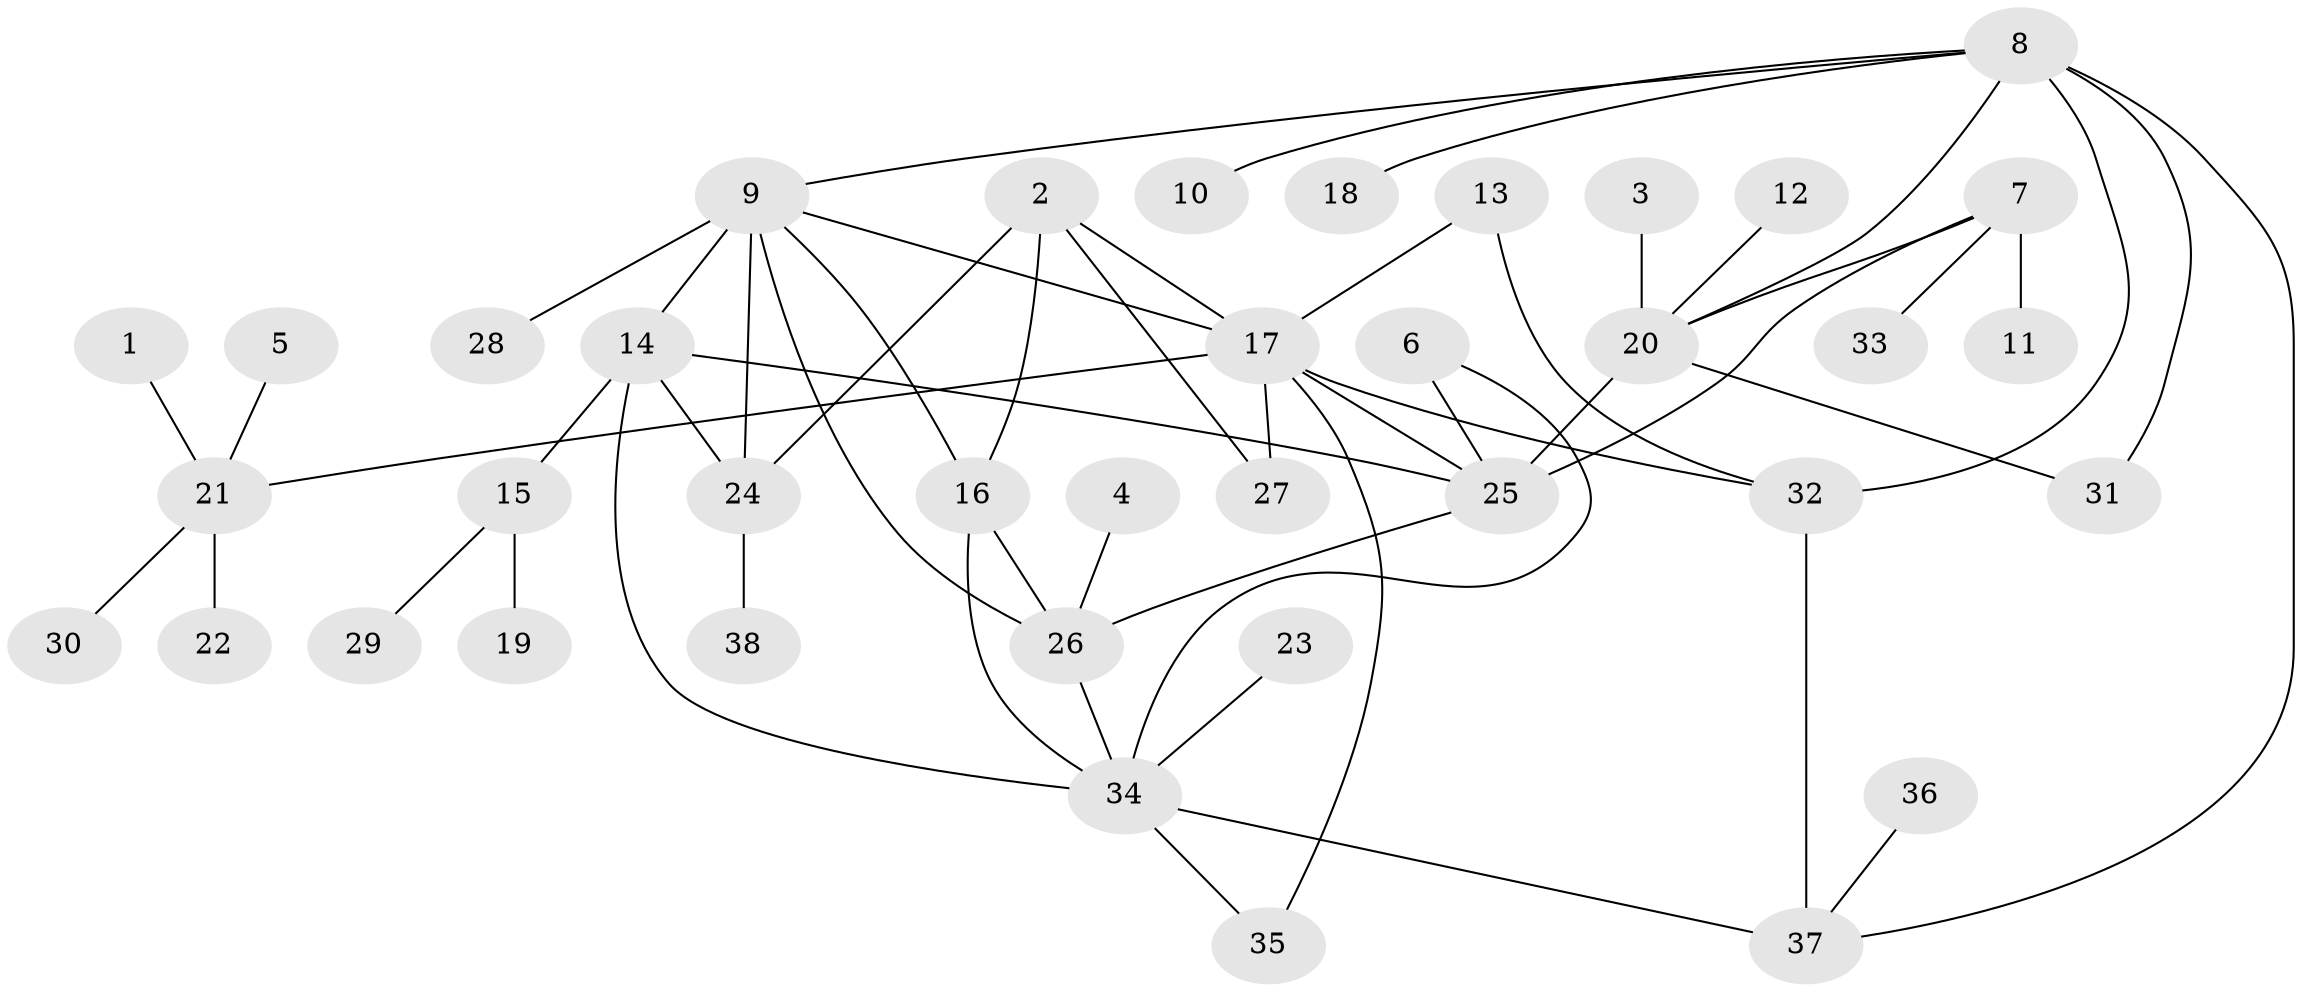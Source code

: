 // original degree distribution, {5: 0.0425531914893617, 11: 0.0425531914893617, 6: 0.06382978723404255, 7: 0.05319148936170213, 10: 0.010638297872340425, 4: 0.031914893617021274, 3: 0.031914893617021274, 1: 0.6170212765957447, 2: 0.10638297872340426}
// Generated by graph-tools (version 1.1) at 2025/37/03/04/25 23:37:48]
// undirected, 38 vertices, 55 edges
graph export_dot {
  node [color=gray90,style=filled];
  1;
  2;
  3;
  4;
  5;
  6;
  7;
  8;
  9;
  10;
  11;
  12;
  13;
  14;
  15;
  16;
  17;
  18;
  19;
  20;
  21;
  22;
  23;
  24;
  25;
  26;
  27;
  28;
  29;
  30;
  31;
  32;
  33;
  34;
  35;
  36;
  37;
  38;
  1 -- 21 [weight=1.0];
  2 -- 16 [weight=1.0];
  2 -- 17 [weight=2.0];
  2 -- 24 [weight=1.0];
  2 -- 27 [weight=2.0];
  3 -- 20 [weight=1.0];
  4 -- 26 [weight=1.0];
  5 -- 21 [weight=1.0];
  6 -- 25 [weight=1.0];
  6 -- 34 [weight=1.0];
  7 -- 11 [weight=1.0];
  7 -- 20 [weight=1.0];
  7 -- 25 [weight=2.0];
  7 -- 33 [weight=1.0];
  8 -- 9 [weight=1.0];
  8 -- 10 [weight=1.0];
  8 -- 18 [weight=1.0];
  8 -- 20 [weight=1.0];
  8 -- 31 [weight=1.0];
  8 -- 32 [weight=2.0];
  8 -- 37 [weight=1.0];
  9 -- 14 [weight=1.0];
  9 -- 16 [weight=1.0];
  9 -- 17 [weight=1.0];
  9 -- 24 [weight=3.0];
  9 -- 26 [weight=1.0];
  9 -- 28 [weight=1.0];
  12 -- 20 [weight=1.0];
  13 -- 17 [weight=1.0];
  13 -- 32 [weight=1.0];
  14 -- 15 [weight=1.0];
  14 -- 24 [weight=2.0];
  14 -- 25 [weight=1.0];
  14 -- 34 [weight=1.0];
  15 -- 19 [weight=1.0];
  15 -- 29 [weight=1.0];
  16 -- 26 [weight=2.0];
  16 -- 34 [weight=1.0];
  17 -- 21 [weight=1.0];
  17 -- 25 [weight=1.0];
  17 -- 27 [weight=1.0];
  17 -- 32 [weight=1.0];
  17 -- 35 [weight=1.0];
  20 -- 25 [weight=2.0];
  20 -- 31 [weight=1.0];
  21 -- 22 [weight=1.0];
  21 -- 30 [weight=1.0];
  23 -- 34 [weight=1.0];
  24 -- 38 [weight=1.0];
  25 -- 26 [weight=1.0];
  26 -- 34 [weight=2.0];
  32 -- 37 [weight=2.0];
  34 -- 35 [weight=1.0];
  34 -- 37 [weight=1.0];
  36 -- 37 [weight=1.0];
}
